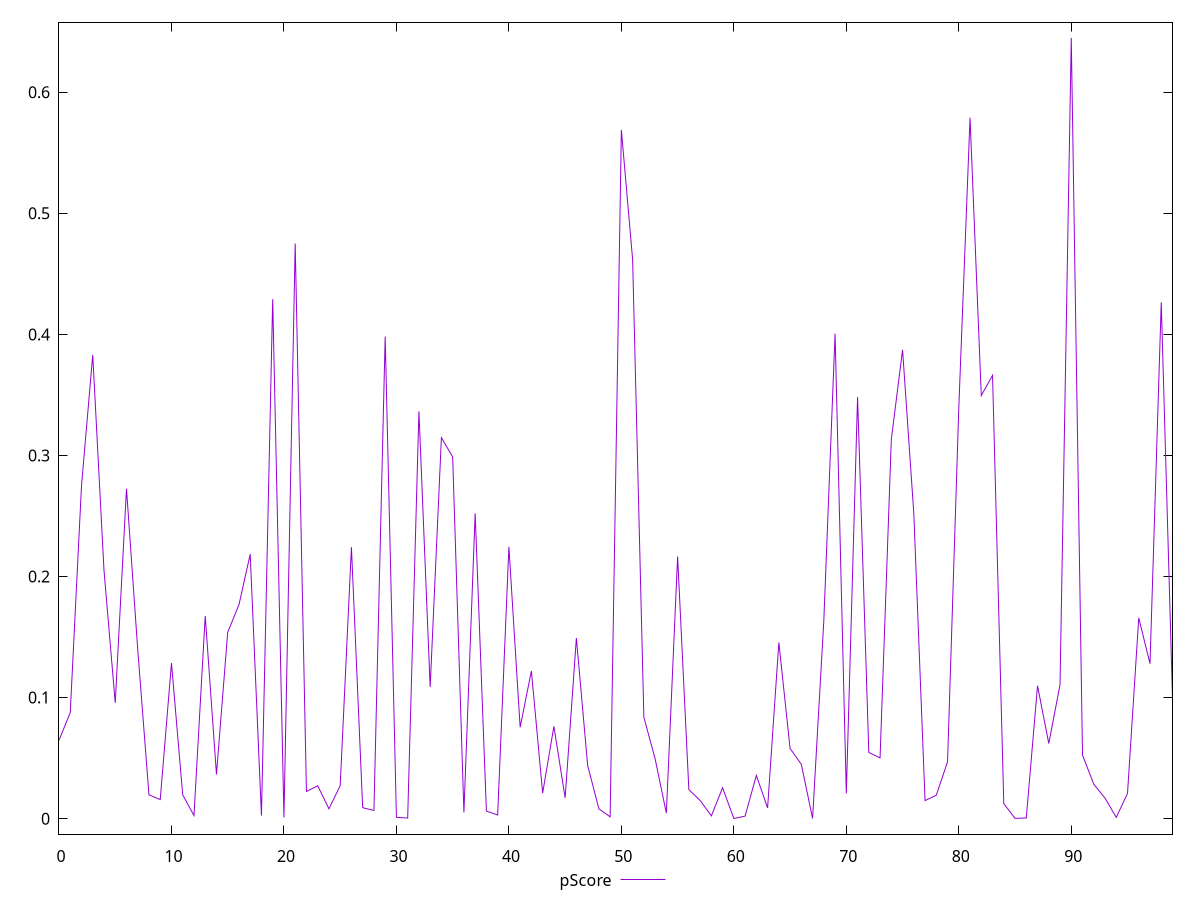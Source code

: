 reset

$pScore <<EOF
0 0.0647640454912135
1 0.08760451967286204
2 0.2748785035383835
3 0.38307109209774437
4 0.20522368790759044
5 0.09568973462188612
6 0.2724915681198876
7 0.1397235549057303
8 0.019685781835099503
9 0.015768219412091833
10 0.12847613334569719
11 0.01964475226728757
12 0.0025935555154152357
13 0.16746859164057226
14 0.0365787495422632
15 0.15398061856339862
16 0.17668048623038624
17 0.21845552129499035
18 0.0025544432888341406
19 0.42906790923415206
20 0.0010329949210866607
21 0.47505053147054904
22 0.0223851325790268
23 0.027231518151782652
24 0.008125174908171051
25 0.027261598373512053
26 0.2242651467270872
27 0.00908270883160156
28 0.006749209429886105
29 0.3982315329042813
30 0.0010558061869720414
31 0.0005402249485435551
32 0.33644067519678394
33 0.10870639056923376
34 0.3147345577760918
35 0.29876613142220737
36 0.005153655527541767
37 0.252211776993299
38 0.006286466494838383
39 0.002993894909431194
40 0.22454561693518316
41 0.07553981087912698
42 0.12200589623725283
43 0.021113453118517866
44 0.07625008255804278
45 0.01715322254443069
46 0.14919908534435922
47 0.044092654295831035
48 0.008137212129259053
49 0.001505105410099683
50 0.5688589397168777
51 0.4618446250648063
52 0.0837866520569347
53 0.04942516143020664
54 0.004588445708618716
55 0.21655266648835136
56 0.024000973795793468
57 0.015065343143937648
58 0.002311391785553063
59 0.025518905721268248
60 0.00012696198346245913
61 0.0021141875787302755
62 0.035706042912362235
63 0.00882974910935408
64 0.1455472855236012
65 0.05798045549430242
66 0.04487760514160921
67 0.00018087846043934874
68 0.1636765426396335
69 0.4006465930321334
70 0.02084038405213523
71 0.348231696199456
72 0.05468661734262237
73 0.05017546323099625
74 0.3131797938731762
75 0.3872833726894584
76 0.2522117769932996
77 0.014955133379213226
78 0.019391696720157614
79 0.04697400173934185
80 0.3394405638757433
81 0.5789716991355736
82 0.34951712941956414
83 0.3661746043294987
84 0.012450510567951434
85 0.00023219996438988977
86 0.0005798739610727854
87 0.10980175026872846
88 0.06209582878648995
89 0.11061000796750475
90 0.6448924389862046
91 0.052450793530784634
92 0.028494838237393905
93 0.016965117167398402
94 0.0010619550318325954
95 0.020886680044769235
96 0.16580995675267618
97 0.12800226568998896
98 0.42650918617848343
99 0.09961908369932504
EOF

set key outside below
set xrange [0:99]
set yrange [-0.012768347556592386:0.6577877485262594]
set trange [-0.012768347556592386:0.6577877485262594]
set terminal svg size 640, 500 enhanced background rgb 'white'
set output "report_00013_2021-02-09T12-04-24.940Z/total-blocking-time/samples/pages/pScore/values.svg"

plot $pScore title "pScore" with line

reset
